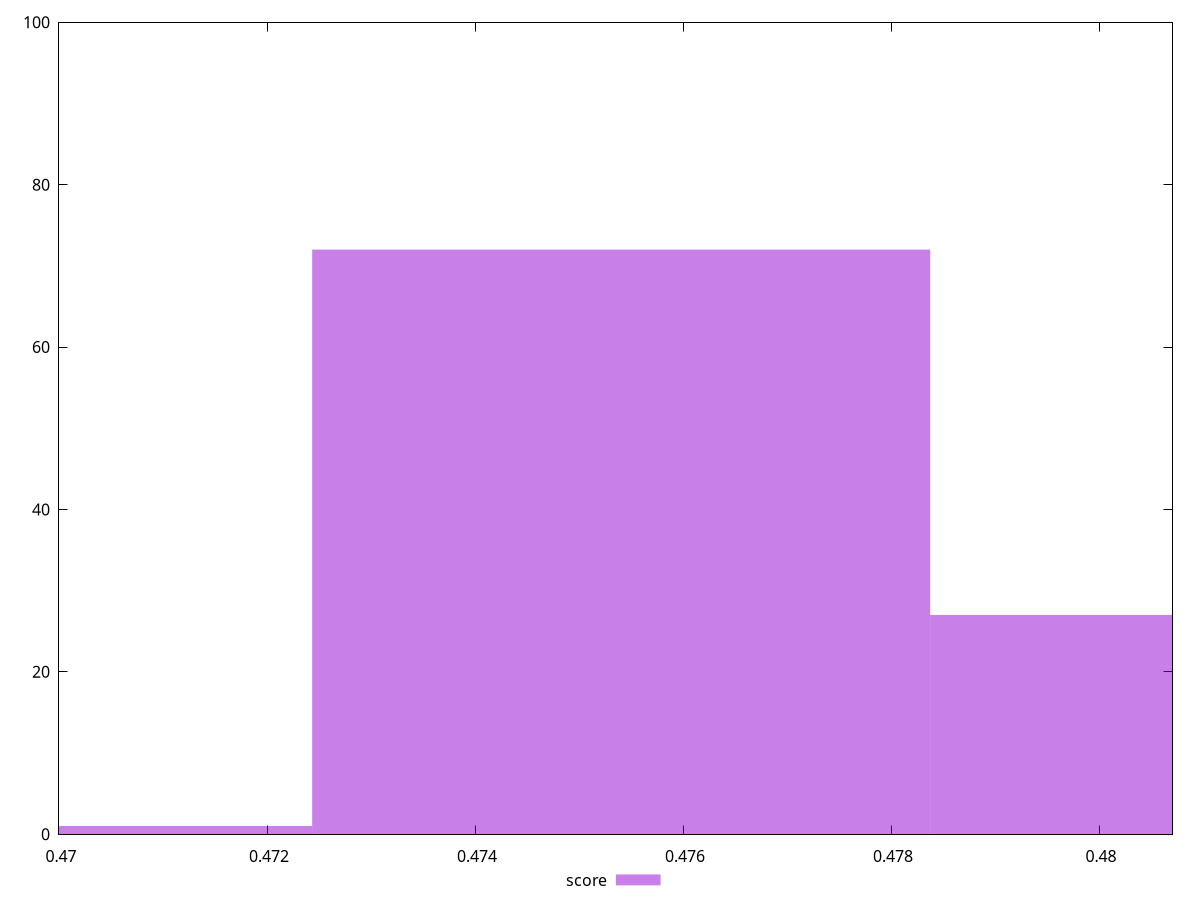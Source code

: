reset

$score <<EOF
0.4694628178298415 1
0.4754053851441433 72
0.4813479524584451 27
EOF

set key outside below
set boxwidth 0.005942567314301791
set xrange [0.47:0.4807058823529412]
set yrange [0:100]
set style fill transparent solid 0.5 noborder
set terminal svg size 640, 490 enhanced background rgb 'white'
set output "report_00007_2020-12-11T15:55:29.892Z/render-blocking-resources/samples/pages+cached/score/histogram.svg"

plot $score title "score" with boxes

reset
